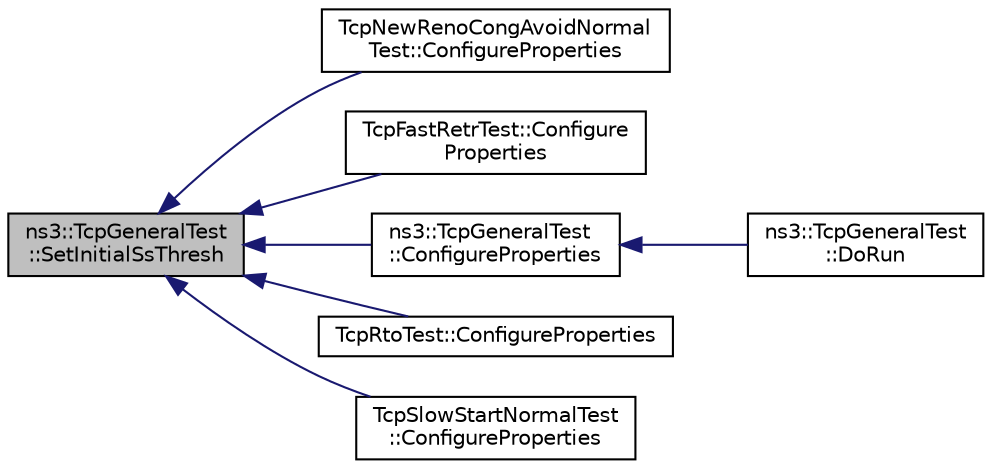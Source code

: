 digraph "ns3::TcpGeneralTest::SetInitialSsThresh"
{
  edge [fontname="Helvetica",fontsize="10",labelfontname="Helvetica",labelfontsize="10"];
  node [fontname="Helvetica",fontsize="10",shape=record];
  rankdir="LR";
  Node1 [label="ns3::TcpGeneralTest\l::SetInitialSsThresh",height=0.2,width=0.4,color="black", fillcolor="grey75", style="filled", fontcolor="black"];
  Node1 -> Node2 [dir="back",color="midnightblue",fontsize="10",style="solid"];
  Node2 [label="TcpNewRenoCongAvoidNormal\lTest::ConfigureProperties",height=0.2,width=0.4,color="black", fillcolor="white", style="filled",URL="$d6/d46/classTcpNewRenoCongAvoidNormalTest.html#a87b014a34cc1f1786736719d1616421b",tooltip="Change the configuration of the socket properties. "];
  Node1 -> Node3 [dir="back",color="midnightblue",fontsize="10",style="solid"];
  Node3 [label="TcpFastRetrTest::Configure\lProperties",height=0.2,width=0.4,color="black", fillcolor="white", style="filled",URL="$df/d85/classTcpFastRetrTest.html#ae5c620c13d9c1c567534aef6f0b5ed15",tooltip="Change the configuration of the socket properties. "];
  Node1 -> Node4 [dir="back",color="midnightblue",fontsize="10",style="solid"];
  Node4 [label="ns3::TcpGeneralTest\l::ConfigureProperties",height=0.2,width=0.4,color="black", fillcolor="white", style="filled",URL="$d2/dfd/classns3_1_1TcpGeneralTest.html#a48b3f15add5cb4b3a9906bd5240e64be",tooltip="Change the configuration of the socket properties. "];
  Node4 -> Node5 [dir="back",color="midnightblue",fontsize="10",style="solid"];
  Node5 [label="ns3::TcpGeneralTest\l::DoRun",height=0.2,width=0.4,color="black", fillcolor="white", style="filled",URL="$d2/dfd/classns3_1_1TcpGeneralTest.html#a79f00453e60b95fcf8d22757593f5ed3",tooltip="Execute the tcp test. "];
  Node1 -> Node6 [dir="back",color="midnightblue",fontsize="10",style="solid"];
  Node6 [label="TcpRtoTest::ConfigureProperties",height=0.2,width=0.4,color="black", fillcolor="white", style="filled",URL="$de/d2b/classTcpRtoTest.html#ae777449b8b22f9ac512728584647e997",tooltip="Change the configuration of the socket properties. "];
  Node1 -> Node7 [dir="back",color="midnightblue",fontsize="10",style="solid"];
  Node7 [label="TcpSlowStartNormalTest\l::ConfigureProperties",height=0.2,width=0.4,color="black", fillcolor="white", style="filled",URL="$d8/d06/classTcpSlowStartNormalTest.html#ace9df69a13ac23204d57b6fb036e4af3",tooltip="Change the configuration of the socket properties. "];
}
